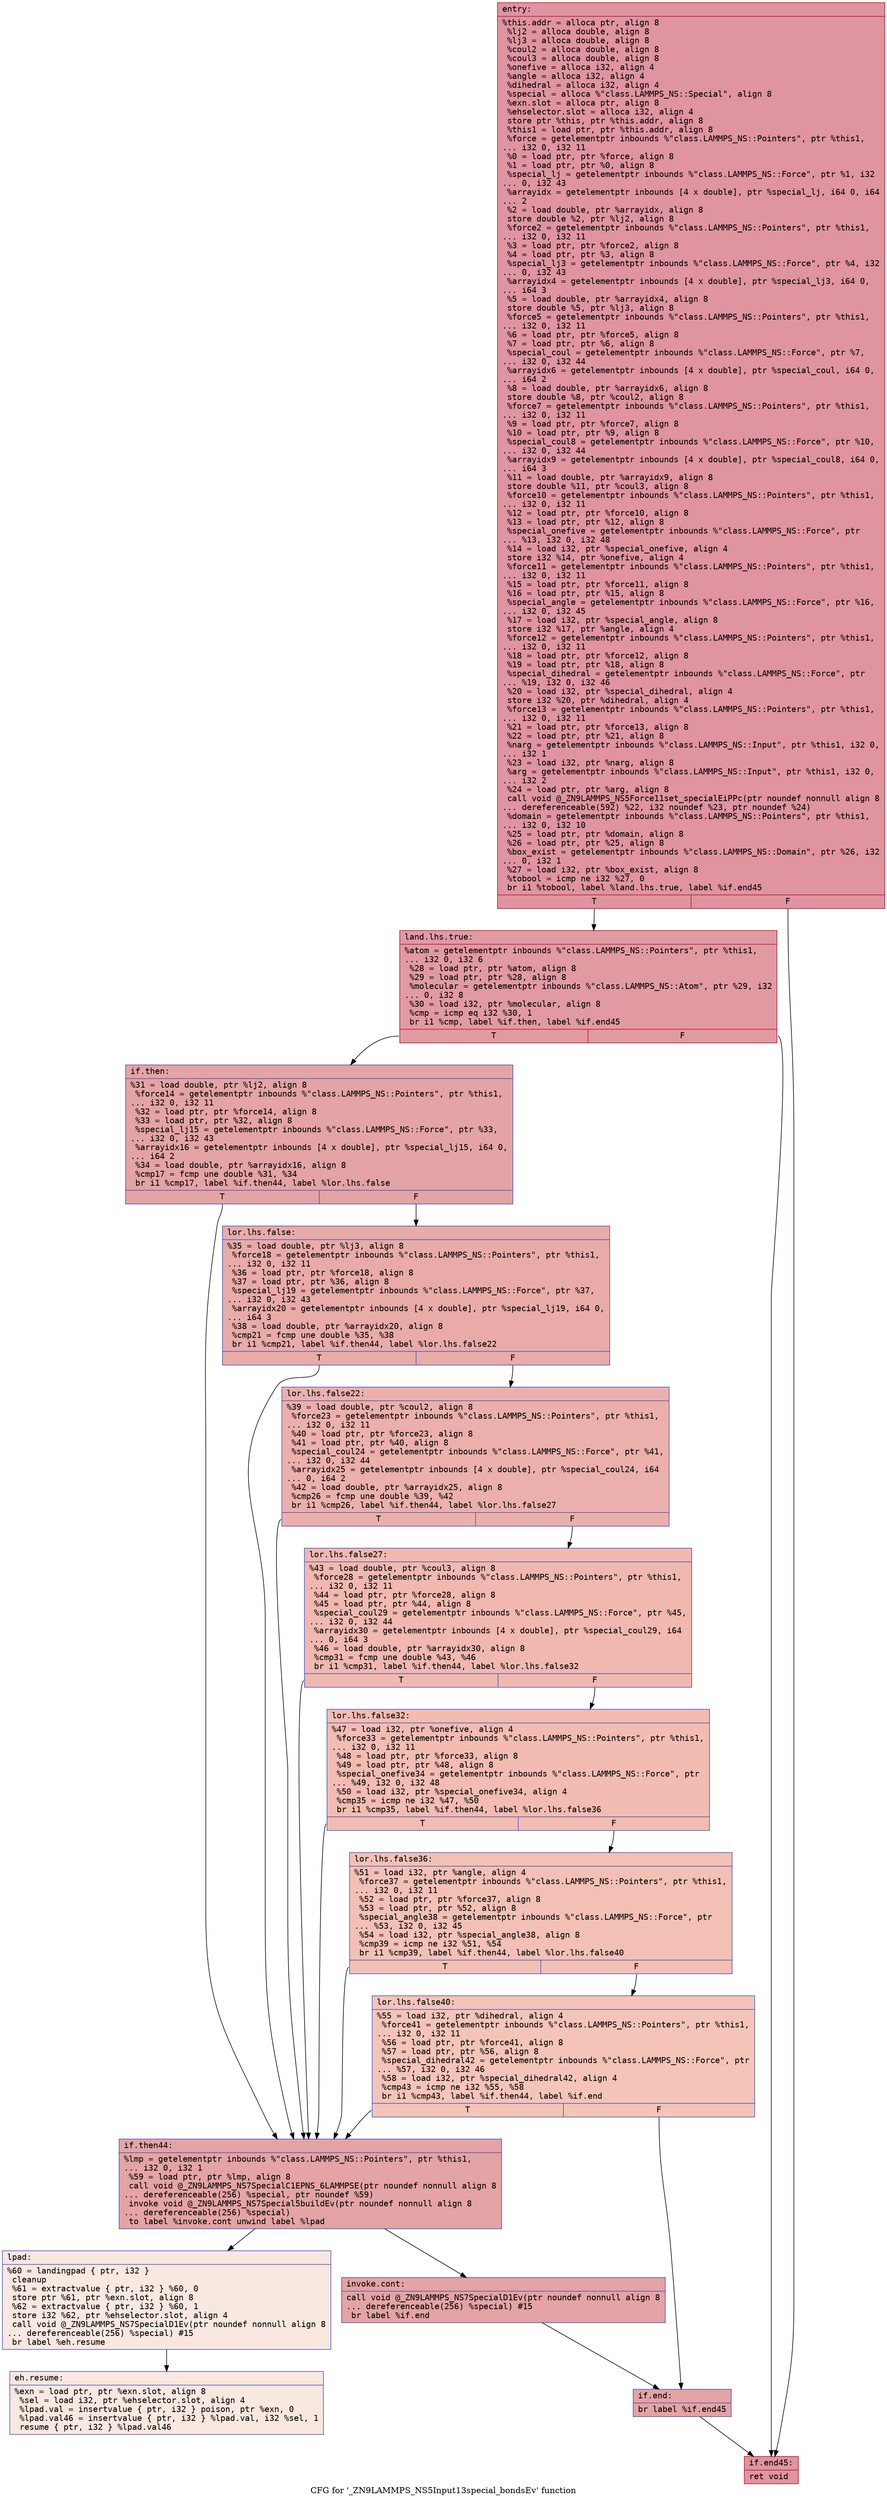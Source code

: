 digraph "CFG for '_ZN9LAMMPS_NS5Input13special_bondsEv' function" {
	label="CFG for '_ZN9LAMMPS_NS5Input13special_bondsEv' function";

	Node0x562873757750 [shape=record,color="#b70d28ff", style=filled, fillcolor="#b70d2870" fontname="Courier",label="{entry:\l|  %this.addr = alloca ptr, align 8\l  %lj2 = alloca double, align 8\l  %lj3 = alloca double, align 8\l  %coul2 = alloca double, align 8\l  %coul3 = alloca double, align 8\l  %onefive = alloca i32, align 4\l  %angle = alloca i32, align 4\l  %dihedral = alloca i32, align 4\l  %special = alloca %\"class.LAMMPS_NS::Special\", align 8\l  %exn.slot = alloca ptr, align 8\l  %ehselector.slot = alloca i32, align 4\l  store ptr %this, ptr %this.addr, align 8\l  %this1 = load ptr, ptr %this.addr, align 8\l  %force = getelementptr inbounds %\"class.LAMMPS_NS::Pointers\", ptr %this1,\l... i32 0, i32 11\l  %0 = load ptr, ptr %force, align 8\l  %1 = load ptr, ptr %0, align 8\l  %special_lj = getelementptr inbounds %\"class.LAMMPS_NS::Force\", ptr %1, i32\l... 0, i32 43\l  %arrayidx = getelementptr inbounds [4 x double], ptr %special_lj, i64 0, i64\l... 2\l  %2 = load double, ptr %arrayidx, align 8\l  store double %2, ptr %lj2, align 8\l  %force2 = getelementptr inbounds %\"class.LAMMPS_NS::Pointers\", ptr %this1,\l... i32 0, i32 11\l  %3 = load ptr, ptr %force2, align 8\l  %4 = load ptr, ptr %3, align 8\l  %special_lj3 = getelementptr inbounds %\"class.LAMMPS_NS::Force\", ptr %4, i32\l... 0, i32 43\l  %arrayidx4 = getelementptr inbounds [4 x double], ptr %special_lj3, i64 0,\l... i64 3\l  %5 = load double, ptr %arrayidx4, align 8\l  store double %5, ptr %lj3, align 8\l  %force5 = getelementptr inbounds %\"class.LAMMPS_NS::Pointers\", ptr %this1,\l... i32 0, i32 11\l  %6 = load ptr, ptr %force5, align 8\l  %7 = load ptr, ptr %6, align 8\l  %special_coul = getelementptr inbounds %\"class.LAMMPS_NS::Force\", ptr %7,\l... i32 0, i32 44\l  %arrayidx6 = getelementptr inbounds [4 x double], ptr %special_coul, i64 0,\l... i64 2\l  %8 = load double, ptr %arrayidx6, align 8\l  store double %8, ptr %coul2, align 8\l  %force7 = getelementptr inbounds %\"class.LAMMPS_NS::Pointers\", ptr %this1,\l... i32 0, i32 11\l  %9 = load ptr, ptr %force7, align 8\l  %10 = load ptr, ptr %9, align 8\l  %special_coul8 = getelementptr inbounds %\"class.LAMMPS_NS::Force\", ptr %10,\l... i32 0, i32 44\l  %arrayidx9 = getelementptr inbounds [4 x double], ptr %special_coul8, i64 0,\l... i64 3\l  %11 = load double, ptr %arrayidx9, align 8\l  store double %11, ptr %coul3, align 8\l  %force10 = getelementptr inbounds %\"class.LAMMPS_NS::Pointers\", ptr %this1,\l... i32 0, i32 11\l  %12 = load ptr, ptr %force10, align 8\l  %13 = load ptr, ptr %12, align 8\l  %special_onefive = getelementptr inbounds %\"class.LAMMPS_NS::Force\", ptr\l... %13, i32 0, i32 48\l  %14 = load i32, ptr %special_onefive, align 4\l  store i32 %14, ptr %onefive, align 4\l  %force11 = getelementptr inbounds %\"class.LAMMPS_NS::Pointers\", ptr %this1,\l... i32 0, i32 11\l  %15 = load ptr, ptr %force11, align 8\l  %16 = load ptr, ptr %15, align 8\l  %special_angle = getelementptr inbounds %\"class.LAMMPS_NS::Force\", ptr %16,\l... i32 0, i32 45\l  %17 = load i32, ptr %special_angle, align 8\l  store i32 %17, ptr %angle, align 4\l  %force12 = getelementptr inbounds %\"class.LAMMPS_NS::Pointers\", ptr %this1,\l... i32 0, i32 11\l  %18 = load ptr, ptr %force12, align 8\l  %19 = load ptr, ptr %18, align 8\l  %special_dihedral = getelementptr inbounds %\"class.LAMMPS_NS::Force\", ptr\l... %19, i32 0, i32 46\l  %20 = load i32, ptr %special_dihedral, align 4\l  store i32 %20, ptr %dihedral, align 4\l  %force13 = getelementptr inbounds %\"class.LAMMPS_NS::Pointers\", ptr %this1,\l... i32 0, i32 11\l  %21 = load ptr, ptr %force13, align 8\l  %22 = load ptr, ptr %21, align 8\l  %narg = getelementptr inbounds %\"class.LAMMPS_NS::Input\", ptr %this1, i32 0,\l... i32 1\l  %23 = load i32, ptr %narg, align 8\l  %arg = getelementptr inbounds %\"class.LAMMPS_NS::Input\", ptr %this1, i32 0,\l... i32 2\l  %24 = load ptr, ptr %arg, align 8\l  call void @_ZN9LAMMPS_NS5Force11set_specialEiPPc(ptr noundef nonnull align 8\l... dereferenceable(592) %22, i32 noundef %23, ptr noundef %24)\l  %domain = getelementptr inbounds %\"class.LAMMPS_NS::Pointers\", ptr %this1,\l... i32 0, i32 10\l  %25 = load ptr, ptr %domain, align 8\l  %26 = load ptr, ptr %25, align 8\l  %box_exist = getelementptr inbounds %\"class.LAMMPS_NS::Domain\", ptr %26, i32\l... 0, i32 1\l  %27 = load i32, ptr %box_exist, align 8\l  %tobool = icmp ne i32 %27, 0\l  br i1 %tobool, label %land.lhs.true, label %if.end45\l|{<s0>T|<s1>F}}"];
	Node0x562873757750:s0 -> Node0x56287375ac10[tooltip="entry -> land.lhs.true\nProbability 62.50%" ];
	Node0x562873757750:s1 -> Node0x56287375ac90[tooltip="entry -> if.end45\nProbability 37.50%" ];
	Node0x56287375ac10 [shape=record,color="#b70d28ff", style=filled, fillcolor="#bb1b2c70" fontname="Courier",label="{land.lhs.true:\l|  %atom = getelementptr inbounds %\"class.LAMMPS_NS::Pointers\", ptr %this1,\l... i32 0, i32 6\l  %28 = load ptr, ptr %atom, align 8\l  %29 = load ptr, ptr %28, align 8\l  %molecular = getelementptr inbounds %\"class.LAMMPS_NS::Atom\", ptr %29, i32\l... 0, i32 8\l  %30 = load i32, ptr %molecular, align 8\l  %cmp = icmp eq i32 %30, 1\l  br i1 %cmp, label %if.then, label %if.end45\l|{<s0>T|<s1>F}}"];
	Node0x56287375ac10:s0 -> Node0x56287375b190[tooltip="land.lhs.true -> if.then\nProbability 50.00%" ];
	Node0x56287375ac10:s1 -> Node0x56287375ac90[tooltip="land.lhs.true -> if.end45\nProbability 50.00%" ];
	Node0x56287375b190 [shape=record,color="#3d50c3ff", style=filled, fillcolor="#c32e3170" fontname="Courier",label="{if.then:\l|  %31 = load double, ptr %lj2, align 8\l  %force14 = getelementptr inbounds %\"class.LAMMPS_NS::Pointers\", ptr %this1,\l... i32 0, i32 11\l  %32 = load ptr, ptr %force14, align 8\l  %33 = load ptr, ptr %32, align 8\l  %special_lj15 = getelementptr inbounds %\"class.LAMMPS_NS::Force\", ptr %33,\l... i32 0, i32 43\l  %arrayidx16 = getelementptr inbounds [4 x double], ptr %special_lj15, i64 0,\l... i64 2\l  %34 = load double, ptr %arrayidx16, align 8\l  %cmp17 = fcmp une double %31, %34\l  br i1 %cmp17, label %if.then44, label %lor.lhs.false\l|{<s0>T|<s1>F}}"];
	Node0x56287375b190:s0 -> Node0x56287375b820[tooltip="if.then -> if.then44\nProbability 62.50%" ];
	Node0x56287375b190:s1 -> Node0x562873759270[tooltip="if.then -> lor.lhs.false\nProbability 37.50%" ];
	Node0x562873759270 [shape=record,color="#3d50c3ff", style=filled, fillcolor="#cc403a70" fontname="Courier",label="{lor.lhs.false:\l|  %35 = load double, ptr %lj3, align 8\l  %force18 = getelementptr inbounds %\"class.LAMMPS_NS::Pointers\", ptr %this1,\l... i32 0, i32 11\l  %36 = load ptr, ptr %force18, align 8\l  %37 = load ptr, ptr %36, align 8\l  %special_lj19 = getelementptr inbounds %\"class.LAMMPS_NS::Force\", ptr %37,\l... i32 0, i32 43\l  %arrayidx20 = getelementptr inbounds [4 x double], ptr %special_lj19, i64 0,\l... i64 3\l  %38 = load double, ptr %arrayidx20, align 8\l  %cmp21 = fcmp une double %35, %38\l  br i1 %cmp21, label %if.then44, label %lor.lhs.false22\l|{<s0>T|<s1>F}}"];
	Node0x562873759270:s0 -> Node0x56287375b820[tooltip="lor.lhs.false -> if.then44\nProbability 62.50%" ];
	Node0x562873759270:s1 -> Node0x56287375c250[tooltip="lor.lhs.false -> lor.lhs.false22\nProbability 37.50%" ];
	Node0x56287375c250 [shape=record,color="#3d50c3ff", style=filled, fillcolor="#d24b4070" fontname="Courier",label="{lor.lhs.false22:\l|  %39 = load double, ptr %coul2, align 8\l  %force23 = getelementptr inbounds %\"class.LAMMPS_NS::Pointers\", ptr %this1,\l... i32 0, i32 11\l  %40 = load ptr, ptr %force23, align 8\l  %41 = load ptr, ptr %40, align 8\l  %special_coul24 = getelementptr inbounds %\"class.LAMMPS_NS::Force\", ptr %41,\l... i32 0, i32 44\l  %arrayidx25 = getelementptr inbounds [4 x double], ptr %special_coul24, i64\l... 0, i64 2\l  %42 = load double, ptr %arrayidx25, align 8\l  %cmp26 = fcmp une double %39, %42\l  br i1 %cmp26, label %if.then44, label %lor.lhs.false27\l|{<s0>T|<s1>F}}"];
	Node0x56287375c250:s0 -> Node0x56287375b820[tooltip="lor.lhs.false22 -> if.then44\nProbability 62.50%" ];
	Node0x56287375c250:s1 -> Node0x56287375c8f0[tooltip="lor.lhs.false22 -> lor.lhs.false27\nProbability 37.50%" ];
	Node0x56287375c8f0 [shape=record,color="#3d50c3ff", style=filled, fillcolor="#dc5d4a70" fontname="Courier",label="{lor.lhs.false27:\l|  %43 = load double, ptr %coul3, align 8\l  %force28 = getelementptr inbounds %\"class.LAMMPS_NS::Pointers\", ptr %this1,\l... i32 0, i32 11\l  %44 = load ptr, ptr %force28, align 8\l  %45 = load ptr, ptr %44, align 8\l  %special_coul29 = getelementptr inbounds %\"class.LAMMPS_NS::Force\", ptr %45,\l... i32 0, i32 44\l  %arrayidx30 = getelementptr inbounds [4 x double], ptr %special_coul29, i64\l... 0, i64 3\l  %46 = load double, ptr %arrayidx30, align 8\l  %cmp31 = fcmp une double %43, %46\l  br i1 %cmp31, label %if.then44, label %lor.lhs.false32\l|{<s0>T|<s1>F}}"];
	Node0x56287375c8f0:s0 -> Node0x56287375b820[tooltip="lor.lhs.false27 -> if.then44\nProbability 62.50%" ];
	Node0x56287375c8f0:s1 -> Node0x56287375cf90[tooltip="lor.lhs.false27 -> lor.lhs.false32\nProbability 37.50%" ];
	Node0x56287375cf90 [shape=record,color="#3d50c3ff", style=filled, fillcolor="#e1675170" fontname="Courier",label="{lor.lhs.false32:\l|  %47 = load i32, ptr %onefive, align 4\l  %force33 = getelementptr inbounds %\"class.LAMMPS_NS::Pointers\", ptr %this1,\l... i32 0, i32 11\l  %48 = load ptr, ptr %force33, align 8\l  %49 = load ptr, ptr %48, align 8\l  %special_onefive34 = getelementptr inbounds %\"class.LAMMPS_NS::Force\", ptr\l... %49, i32 0, i32 48\l  %50 = load i32, ptr %special_onefive34, align 4\l  %cmp35 = icmp ne i32 %47, %50\l  br i1 %cmp35, label %if.then44, label %lor.lhs.false36\l|{<s0>T|<s1>F}}"];
	Node0x56287375cf90:s0 -> Node0x56287375b820[tooltip="lor.lhs.false32 -> if.then44\nProbability 50.00%" ];
	Node0x56287375cf90:s1 -> Node0x56287375dde0[tooltip="lor.lhs.false32 -> lor.lhs.false36\nProbability 50.00%" ];
	Node0x56287375dde0 [shape=record,color="#3d50c3ff", style=filled, fillcolor="#e5705870" fontname="Courier",label="{lor.lhs.false36:\l|  %51 = load i32, ptr %angle, align 4\l  %force37 = getelementptr inbounds %\"class.LAMMPS_NS::Pointers\", ptr %this1,\l... i32 0, i32 11\l  %52 = load ptr, ptr %force37, align 8\l  %53 = load ptr, ptr %52, align 8\l  %special_angle38 = getelementptr inbounds %\"class.LAMMPS_NS::Force\", ptr\l... %53, i32 0, i32 45\l  %54 = load i32, ptr %special_angle38, align 8\l  %cmp39 = icmp ne i32 %51, %54\l  br i1 %cmp39, label %if.then44, label %lor.lhs.false40\l|{<s0>T|<s1>F}}"];
	Node0x56287375dde0:s0 -> Node0x56287375b820[tooltip="lor.lhs.false36 -> if.then44\nProbability 50.00%" ];
	Node0x56287375dde0:s1 -> Node0x56287375e330[tooltip="lor.lhs.false36 -> lor.lhs.false40\nProbability 50.00%" ];
	Node0x56287375e330 [shape=record,color="#3d50c3ff", style=filled, fillcolor="#e97a5f70" fontname="Courier",label="{lor.lhs.false40:\l|  %55 = load i32, ptr %dihedral, align 4\l  %force41 = getelementptr inbounds %\"class.LAMMPS_NS::Pointers\", ptr %this1,\l... i32 0, i32 11\l  %56 = load ptr, ptr %force41, align 8\l  %57 = load ptr, ptr %56, align 8\l  %special_dihedral42 = getelementptr inbounds %\"class.LAMMPS_NS::Force\", ptr\l... %57, i32 0, i32 46\l  %58 = load i32, ptr %special_dihedral42, align 4\l  %cmp43 = icmp ne i32 %55, %58\l  br i1 %cmp43, label %if.then44, label %if.end\l|{<s0>T|<s1>F}}"];
	Node0x56287375e330:s0 -> Node0x56287375b820[tooltip="lor.lhs.false40 -> if.then44\nProbability 50.00%" ];
	Node0x56287375e330:s1 -> Node0x56287375e940[tooltip="lor.lhs.false40 -> if.end\nProbability 50.00%" ];
	Node0x56287375b820 [shape=record,color="#3d50c3ff", style=filled, fillcolor="#c32e3170" fontname="Courier",label="{if.then44:\l|  %lmp = getelementptr inbounds %\"class.LAMMPS_NS::Pointers\", ptr %this1,\l... i32 0, i32 1\l  %59 = load ptr, ptr %lmp, align 8\l  call void @_ZN9LAMMPS_NS7SpecialC1EPNS_6LAMMPSE(ptr noundef nonnull align 8\l... dereferenceable(256) %special, ptr noundef %59)\l  invoke void @_ZN9LAMMPS_NS7Special5buildEv(ptr noundef nonnull align 8\l... dereferenceable(256) %special)\l          to label %invoke.cont unwind label %lpad\l}"];
	Node0x56287375b820 -> Node0x56287375ed90[tooltip="if.then44 -> invoke.cont\nProbability 100.00%" ];
	Node0x56287375b820 -> Node0x56287375ee40[tooltip="if.then44 -> lpad\nProbability 0.00%" ];
	Node0x56287375ed90 [shape=record,color="#3d50c3ff", style=filled, fillcolor="#c32e3170" fontname="Courier",label="{invoke.cont:\l|  call void @_ZN9LAMMPS_NS7SpecialD1Ev(ptr noundef nonnull align 8\l... dereferenceable(256) %special) #15\l  br label %if.end\l}"];
	Node0x56287375ed90 -> Node0x56287375e940[tooltip="invoke.cont -> if.end\nProbability 100.00%" ];
	Node0x56287375ee40 [shape=record,color="#3d50c3ff", style=filled, fillcolor="#f1ccb870" fontname="Courier",label="{lpad:\l|  %60 = landingpad \{ ptr, i32 \}\l          cleanup\l  %61 = extractvalue \{ ptr, i32 \} %60, 0\l  store ptr %61, ptr %exn.slot, align 8\l  %62 = extractvalue \{ ptr, i32 \} %60, 1\l  store i32 %62, ptr %ehselector.slot, align 4\l  call void @_ZN9LAMMPS_NS7SpecialD1Ev(ptr noundef nonnull align 8\l... dereferenceable(256) %special) #15\l  br label %eh.resume\l}"];
	Node0x56287375ee40 -> Node0x56287375fa50[tooltip="lpad -> eh.resume\nProbability 100.00%" ];
	Node0x56287375e940 [shape=record,color="#3d50c3ff", style=filled, fillcolor="#c32e3170" fontname="Courier",label="{if.end:\l|  br label %if.end45\l}"];
	Node0x56287375e940 -> Node0x56287375ac90[tooltip="if.end -> if.end45\nProbability 100.00%" ];
	Node0x56287375ac90 [shape=record,color="#b70d28ff", style=filled, fillcolor="#b70d2870" fontname="Courier",label="{if.end45:\l|  ret void\l}"];
	Node0x56287375fa50 [shape=record,color="#3d50c3ff", style=filled, fillcolor="#f1ccb870" fontname="Courier",label="{eh.resume:\l|  %exn = load ptr, ptr %exn.slot, align 8\l  %sel = load i32, ptr %ehselector.slot, align 4\l  %lpad.val = insertvalue \{ ptr, i32 \} poison, ptr %exn, 0\l  %lpad.val46 = insertvalue \{ ptr, i32 \} %lpad.val, i32 %sel, 1\l  resume \{ ptr, i32 \} %lpad.val46\l}"];
}
